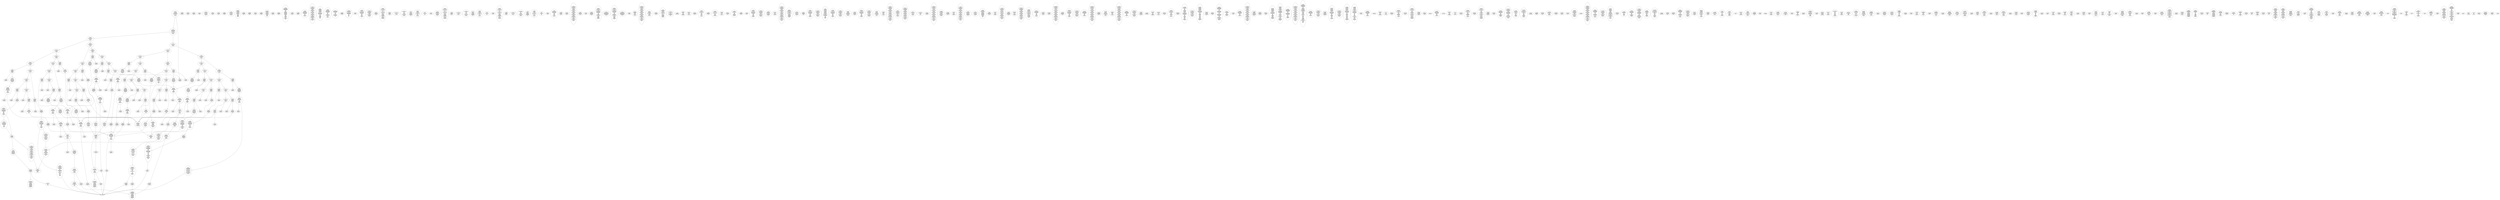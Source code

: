 /* Generated by GvGen v.1.0 (https://www.github.com/stricaud/gvgen) */

digraph G {
compound=true;
   node1 [label="[anywhere]"];
   node2 [label="# 0x0
PUSHX Data
PUSHX Data
MSTORE
PUSHX LogicData
CALLDATASIZE
LT
PUSHX Data
JUMPI
"];
   node3 [label="# 0xd
PUSHX Data
CALLDATALOAD
PUSHX BitData
SHR
PUSHX LogicData
GT
PUSHX Data
JUMPI
"];
   node4 [label="# 0x1e
PUSHX LogicData
GT
PUSHX Data
JUMPI
"];
   node5 [label="# 0x29
PUSHX LogicData
GT
PUSHX Data
JUMPI
"];
   node6 [label="# 0x34
PUSHX LogicData
EQ
PUSHX Data
JUMPI
"];
   node7 [label="# 0x3f
PUSHX LogicData
EQ
PUSHX Data
JUMPI
"];
   node8 [label="# 0x4a
PUSHX LogicData
EQ
PUSHX Data
JUMPI
"];
   node9 [label="# 0x55
PUSHX LogicData
EQ
PUSHX Data
JUMPI
"];
   node10 [label="# 0x60
PUSHX LogicData
EQ
PUSHX Data
JUMPI
"];
   node11 [label="# 0x6b
PUSHX Data
REVERT
"];
   node12 [label="# 0x6f
JUMPDEST
PUSHX LogicData
EQ
PUSHX Data
JUMPI
"];
   node13 [label="# 0x7b
PUSHX LogicData
EQ
PUSHX Data
JUMPI
"];
   node14 [label="# 0x86
PUSHX LogicData
EQ
PUSHX Data
JUMPI
"];
   node15 [label="# 0x91
PUSHX LogicData
EQ
PUSHX Data
JUMPI
"];
   node16 [label="# 0x9c
PUSHX Data
REVERT
"];
   node17 [label="# 0xa0
JUMPDEST
PUSHX LogicData
GT
PUSHX Data
JUMPI
"];
   node18 [label="# 0xac
PUSHX LogicData
EQ
PUSHX Data
JUMPI
"];
   node19 [label="# 0xb7
PUSHX LogicData
EQ
PUSHX Data
JUMPI
"];
   node20 [label="# 0xc2
PUSHX LogicData
EQ
PUSHX Data
JUMPI
"];
   node21 [label="# 0xcd
PUSHX LogicData
EQ
PUSHX Data
JUMPI
"];
   node22 [label="# 0xd8
PUSHX Data
REVERT
"];
   node23 [label="# 0xdc
JUMPDEST
PUSHX LogicData
EQ
PUSHX Data
JUMPI
"];
   node24 [label="# 0xe8
PUSHX LogicData
EQ
PUSHX Data
JUMPI
"];
   node25 [label="# 0xf3
PUSHX LogicData
EQ
PUSHX Data
JUMPI
"];
   node26 [label="# 0xfe
PUSHX LogicData
EQ
PUSHX Data
JUMPI
"];
   node27 [label="# 0x109
PUSHX Data
REVERT
"];
   node28 [label="# 0x10d
JUMPDEST
PUSHX LogicData
GT
PUSHX Data
JUMPI
"];
   node29 [label="# 0x119
PUSHX LogicData
GT
PUSHX Data
JUMPI
"];
   node30 [label="# 0x124
PUSHX LogicData
EQ
PUSHX Data
JUMPI
"];
   node31 [label="# 0x12f
PUSHX LogicData
EQ
PUSHX Data
JUMPI
"];
   node32 [label="# 0x13a
PUSHX LogicData
EQ
PUSHX Data
JUMPI
"];
   node33 [label="# 0x145
PUSHX LogicData
EQ
PUSHX Data
JUMPI
"];
   node34 [label="# 0x150
PUSHX Data
REVERT
"];
   node35 [label="# 0x154
JUMPDEST
PUSHX LogicData
EQ
PUSHX Data
JUMPI
"];
   node36 [label="# 0x160
PUSHX LogicData
EQ
PUSHX Data
JUMPI
"];
   node37 [label="# 0x16b
PUSHX LogicData
EQ
PUSHX Data
JUMPI
"];
   node38 [label="# 0x176
PUSHX LogicData
EQ
PUSHX Data
JUMPI
"];
   node39 [label="# 0x181
PUSHX Data
REVERT
"];
   node40 [label="# 0x185
JUMPDEST
PUSHX LogicData
GT
PUSHX Data
JUMPI
"];
   node41 [label="# 0x191
PUSHX LogicData
EQ
PUSHX Data
JUMPI
"];
   node42 [label="# 0x19c
PUSHX LogicData
EQ
PUSHX Data
JUMPI
"];
   node43 [label="# 0x1a7
PUSHX LogicData
EQ
PUSHX Data
JUMPI
"];
   node44 [label="# 0x1b2
PUSHX LogicData
EQ
PUSHX Data
JUMPI
"];
   node45 [label="# 0x1bd
PUSHX Data
REVERT
"];
   node46 [label="# 0x1c1
JUMPDEST
PUSHX LogicData
EQ
PUSHX Data
JUMPI
"];
   node47 [label="# 0x1cc
PUSHX LogicData
EQ
PUSHX Data
JUMPI
"];
   node48 [label="# 0x1d7
PUSHX LogicData
EQ
PUSHX Data
JUMPI
"];
   node49 [label="# 0x1e2
PUSHX LogicData
EQ
PUSHX Data
JUMPI
"];
   node50 [label="# 0x1ed
JUMPDEST
PUSHX Data
REVERT
"];
   node51 [label="# 0x1f2
JUMPDEST
CALLVALUE
ISZERO
PUSHX Data
JUMPI
"];
   node52 [label="# 0x1fa
PUSHX Data
REVERT
"];
   node53 [label="# 0x1fe
JUMPDEST
PUSHX Data
PUSHX Data
CALLDATASIZE
PUSHX Data
PUSHX Data
JUMP
"];
   node54 [label="# 0x20d
JUMPDEST
PUSHX Data
JUMP
"];
   node55 [label="# 0x212
JUMPDEST
PUSHX MemData
MLOAD
MSTORE
PUSHX ArithData
ADD
"];
   node56 [label="# 0x21c
JUMPDEST
PUSHX MemData
MLOAD
SUB
RETURN
"];
   node57 [label="# 0x225
JUMPDEST
CALLVALUE
ISZERO
PUSHX Data
JUMPI
"];
   node58 [label="# 0x22d
PUSHX Data
REVERT
"];
   node59 [label="# 0x231
JUMPDEST
PUSHX Data
PUSHX Data
CALLDATASIZE
PUSHX Data
PUSHX Data
JUMP
"];
   node60 [label="# 0x240
JUMPDEST
PUSHX Data
JUMP
"];
   node61 [label="# 0x245
JUMPDEST
PUSHX MemData
MLOAD
ISZERO
ISZERO
MSTORE
PUSHX ArithData
ADD
PUSHX Data
JUMP
"];
   node62 [label="# 0x255
JUMPDEST
CALLVALUE
ISZERO
PUSHX Data
JUMPI
"];
   node63 [label="# 0x25d
PUSHX Data
REVERT
"];
   node64 [label="# 0x261
JUMPDEST
PUSHX Data
PUSHX Data
CALLDATASIZE
PUSHX Data
PUSHX Data
JUMP
"];
   node65 [label="# 0x270
JUMPDEST
PUSHX Data
JUMP
"];
   node66 [label="# 0x275
JUMPDEST
STOP
"];
   node67 [label="# 0x277
JUMPDEST
CALLVALUE
ISZERO
PUSHX Data
JUMPI
"];
   node68 [label="# 0x27f
PUSHX Data
REVERT
"];
   node69 [label="# 0x283
JUMPDEST
PUSHX Data
PUSHX Data
JUMP
"];
   node70 [label="# 0x28c
JUMPDEST
PUSHX MemData
MLOAD
PUSHX Data
PUSHX Data
JUMP
"];
   node71 [label="# 0x299
JUMPDEST
CALLVALUE
ISZERO
PUSHX Data
JUMPI
"];
   node72 [label="# 0x2a1
PUSHX Data
REVERT
"];
   node73 [label="# 0x2a5
JUMPDEST
PUSHX Data
PUSHX Data
JUMP
"];
   node74 [label="# 0x2ae
JUMPDEST
CALLVALUE
ISZERO
PUSHX Data
JUMPI
"];
   node75 [label="# 0x2b6
PUSHX Data
REVERT
"];
   node76 [label="# 0x2ba
JUMPDEST
PUSHX Data
PUSHX Data
CALLDATASIZE
PUSHX Data
PUSHX Data
JUMP
"];
   node77 [label="# 0x2c9
JUMPDEST
PUSHX Data
JUMP
"];
   node78 [label="# 0x2ce
JUMPDEST
CALLVALUE
ISZERO
PUSHX Data
JUMPI
"];
   node79 [label="# 0x2d6
PUSHX Data
REVERT
"];
   node80 [label="# 0x2da
JUMPDEST
PUSHX Data
PUSHX StorData
SLOAD
JUMP
"];
   node81 [label="# 0x2e4
JUMPDEST
CALLVALUE
ISZERO
PUSHX Data
JUMPI
"];
   node82 [label="# 0x2ec
PUSHX Data
REVERT
"];
   node83 [label="# 0x2f0
JUMPDEST
PUSHX Data
PUSHX Data
JUMP
"];
   node84 [label="# 0x2f9
JUMPDEST
CALLVALUE
ISZERO
PUSHX Data
JUMPI
"];
   node85 [label="# 0x301
PUSHX Data
REVERT
"];
   node86 [label="# 0x305
JUMPDEST
PUSHX Data
PUSHX Data
CALLDATASIZE
PUSHX Data
PUSHX Data
JUMP
"];
   node87 [label="# 0x314
JUMPDEST
PUSHX Data
JUMP
"];
   node88 [label="# 0x319
JUMPDEST
CALLVALUE
ISZERO
PUSHX Data
JUMPI
"];
   node89 [label="# 0x321
PUSHX Data
REVERT
"];
   node90 [label="# 0x325
JUMPDEST
PUSHX Data
PUSHX Data
JUMP
"];
   node91 [label="# 0x32e
JUMPDEST
CALLVALUE
ISZERO
PUSHX Data
JUMPI
"];
   node92 [label="# 0x336
PUSHX Data
REVERT
"];
   node93 [label="# 0x33a
JUMPDEST
PUSHX Data
PUSHX Data
JUMP
"];
   node94 [label="# 0x343
JUMPDEST
CALLVALUE
ISZERO
PUSHX Data
JUMPI
"];
   node95 [label="# 0x34b
PUSHX Data
REVERT
"];
   node96 [label="# 0x34f
JUMPDEST
PUSHX Data
PUSHX StorData
SLOAD
JUMP
"];
   node97 [label="# 0x359
JUMPDEST
CALLVALUE
ISZERO
PUSHX Data
JUMPI
"];
   node98 [label="# 0x361
PUSHX Data
REVERT
"];
   node99 [label="# 0x365
JUMPDEST
PUSHX Data
PUSHX StorData
SLOAD
JUMP
"];
   node100 [label="# 0x36f
JUMPDEST
CALLVALUE
ISZERO
PUSHX Data
JUMPI
"];
   node101 [label="# 0x377
PUSHX Data
REVERT
"];
   node102 [label="# 0x37b
JUMPDEST
PUSHX Data
PUSHX Data
CALLDATASIZE
PUSHX Data
PUSHX Data
JUMP
"];
   node103 [label="# 0x38a
JUMPDEST
PUSHX Data
JUMP
"];
   node104 [label="# 0x38f
JUMPDEST
PUSHX MemData
MLOAD
PUSHX Data
PUSHX Data
JUMP
"];
   node105 [label="# 0x39c
JUMPDEST
CALLVALUE
ISZERO
PUSHX Data
JUMPI
"];
   node106 [label="# 0x3a4
PUSHX Data
REVERT
"];
   node107 [label="# 0x3a8
JUMPDEST
PUSHX Data
PUSHX Data
CALLDATASIZE
PUSHX Data
PUSHX Data
JUMP
"];
   node108 [label="# 0x3b7
JUMPDEST
PUSHX Data
MSTORE
PUSHX Data
PUSHX Data
MSTORE
PUSHX Data
SHA3
SLOAD
ISZERO
ISZERO
JUMP
"];
   node109 [label="# 0x3cb
JUMPDEST
CALLVALUE
ISZERO
PUSHX Data
JUMPI
"];
   node110 [label="# 0x3d3
PUSHX Data
REVERT
"];
   node111 [label="# 0x3d7
JUMPDEST
PUSHX Data
PUSHX Data
CALLDATASIZE
PUSHX Data
PUSHX Data
JUMP
"];
   node112 [label="# 0x3e6
JUMPDEST
PUSHX Data
JUMP
"];
   node113 [label="# 0x3eb
JUMPDEST
CALLVALUE
ISZERO
PUSHX Data
JUMPI
"];
   node114 [label="# 0x3f3
PUSHX Data
REVERT
"];
   node115 [label="# 0x3f7
JUMPDEST
PUSHX Data
PUSHX Data
CALLDATASIZE
PUSHX Data
PUSHX Data
JUMP
"];
   node116 [label="# 0x406
JUMPDEST
PUSHX Data
JUMP
"];
   node117 [label="# 0x40b
JUMPDEST
CALLVALUE
ISZERO
PUSHX Data
JUMPI
"];
   node118 [label="# 0x413
PUSHX Data
REVERT
"];
   node119 [label="# 0x417
JUMPDEST
PUSHX Data
PUSHX Data
JUMP
"];
   node120 [label="# 0x420
JUMPDEST
CALLVALUE
ISZERO
PUSHX Data
JUMPI
"];
   node121 [label="# 0x428
PUSHX Data
REVERT
"];
   node122 [label="# 0x42c
JUMPDEST
PUSHX Data
PUSHX Data
JUMP
"];
   node123 [label="# 0x43c
JUMPDEST
CALLVALUE
ISZERO
PUSHX Data
JUMPI
"];
   node124 [label="# 0x444
PUSHX Data
REVERT
"];
   node125 [label="# 0x448
JUMPDEST
PUSHX StorData
SLOAD
PUSHX MemData
MLOAD
PUSHX ArithData
PUSHX BitData
PUSHX BitData
SHL
SUB
AND
MSTORE
PUSHX ArithData
ADD
PUSHX Data
JUMP
"];
   node126 [label="# 0x464
JUMPDEST
CALLVALUE
ISZERO
PUSHX Data
JUMPI
"];
   node127 [label="# 0x46c
PUSHX Data
REVERT
"];
   node128 [label="# 0x470
JUMPDEST
PUSHX Data
PUSHX Data
CALLDATASIZE
PUSHX Data
PUSHX Data
JUMP
"];
   node129 [label="# 0x47f
JUMPDEST
PUSHX Data
JUMP
"];
   node130 [label="# 0x484
JUMPDEST
CALLVALUE
ISZERO
PUSHX Data
JUMPI
"];
   node131 [label="# 0x48c
PUSHX Data
REVERT
"];
   node132 [label="# 0x490
JUMPDEST
PUSHX Data
PUSHX Data
CALLDATASIZE
PUSHX Data
PUSHX Data
JUMP
"];
   node133 [label="# 0x49f
JUMPDEST
PUSHX Data
JUMP
"];
   node134 [label="# 0x4a4
JUMPDEST
CALLVALUE
ISZERO
PUSHX Data
JUMPI
"];
   node135 [label="# 0x4ac
PUSHX Data
REVERT
"];
   node136 [label="# 0x4b0
JUMPDEST
PUSHX Data
PUSHX Data
JUMP
"];
   node137 [label="# 0x4b9
JUMPDEST
CALLVALUE
ISZERO
PUSHX Data
JUMPI
"];
   node138 [label="# 0x4c1
PUSHX Data
REVERT
"];
   node139 [label="# 0x4c5
JUMPDEST
PUSHX Data
PUSHX Data
CALLDATASIZE
PUSHX Data
PUSHX Data
JUMP
"];
   node140 [label="# 0x4d4
JUMPDEST
PUSHX Data
MSTORE
PUSHX Data
PUSHX Data
MSTORE
PUSHX Data
SHA3
SLOAD
JUMP
"];
   node141 [label="# 0x4e6
JUMPDEST
CALLVALUE
ISZERO
PUSHX Data
JUMPI
"];
   node142 [label="# 0x4ee
PUSHX Data
REVERT
"];
   node143 [label="# 0x4f2
JUMPDEST
PUSHX Data
PUSHX Data
CALLDATASIZE
PUSHX Data
PUSHX Data
JUMP
"];
   node144 [label="# 0x501
JUMPDEST
PUSHX Data
JUMP
"];
   node145 [label="# 0x506
JUMPDEST
PUSHX Data
PUSHX Data
CALLDATASIZE
PUSHX Data
PUSHX Data
JUMP
"];
   node146 [label="# 0x514
JUMPDEST
PUSHX Data
JUMP
"];
   node147 [label="# 0x519
JUMPDEST
CALLVALUE
ISZERO
PUSHX Data
JUMPI
"];
   node148 [label="# 0x521
PUSHX Data
REVERT
"];
   node149 [label="# 0x525
JUMPDEST
PUSHX Data
PUSHX StorData
SLOAD
JUMP
"];
   node150 [label="# 0x52f
JUMPDEST
CALLVALUE
ISZERO
PUSHX Data
JUMPI
"];
   node151 [label="# 0x537
PUSHX Data
REVERT
"];
   node152 [label="# 0x53b
JUMPDEST
PUSHX Data
PUSHX Data
JUMP
"];
   node153 [label="# 0x544
JUMPDEST
CALLVALUE
ISZERO
PUSHX Data
JUMPI
"];
   node154 [label="# 0x54c
PUSHX Data
REVERT
"];
   node155 [label="# 0x550
JUMPDEST
PUSHX Data
PUSHX Data
CALLDATASIZE
PUSHX Data
PUSHX Data
JUMP
"];
   node156 [label="# 0x55f
JUMPDEST
PUSHX ArithData
PUSHX BitData
PUSHX BitData
SHL
SUB
AND
PUSHX Data
MSTORE
PUSHX Data
PUSHX Data
MSTORE
PUSHX Data
SHA3
AND
MSTORE
MSTORE
SHA3
SLOAD
PUSHX BitData
AND
JUMP
"];
   node157 [label="# 0x58d
JUMPDEST
CALLVALUE
ISZERO
PUSHX Data
JUMPI
"];
   node158 [label="# 0x595
PUSHX Data
REVERT
"];
   node159 [label="# 0x599
JUMPDEST
PUSHX StorData
SLOAD
PUSHX Data
PUSHX BitData
PUSHX BitData
SHL
DIV
PUSHX BitData
AND
JUMP
"];
   node160 [label="# 0x5ae
JUMPDEST
CALLVALUE
ISZERO
PUSHX Data
JUMPI
"];
   node161 [label="# 0x5b6
PUSHX Data
REVERT
"];
   node162 [label="# 0x5ba
JUMPDEST
PUSHX Data
PUSHX Data
CALLDATASIZE
PUSHX Data
PUSHX Data
JUMP
"];
   node163 [label="# 0x5c9
JUMPDEST
PUSHX Data
JUMP
"];
   node164 [label="# 0x5ce
JUMPDEST
CALLVALUE
ISZERO
PUSHX Data
JUMPI
"];
   node165 [label="# 0x5d6
PUSHX Data
REVERT
"];
   node166 [label="# 0x5da
JUMPDEST
PUSHX Data
PUSHX Data
CALLDATASIZE
PUSHX Data
PUSHX Data
JUMP
"];
   node167 [label="# 0x5e9
JUMPDEST
PUSHX Data
JUMP
"];
   node168 [label="# 0x5ee
JUMPDEST
CALLVALUE
ISZERO
PUSHX Data
JUMPI
"];
   node169 [label="# 0x5f6
PUSHX Data
REVERT
"];
   node170 [label="# 0x5fa
JUMPDEST
PUSHX Data
PUSHX StorData
SLOAD
JUMP
"];
   node171 [label="# 0x604
JUMPDEST
PUSHX Data
PUSHX ArithData
PUSHX BitData
PUSHX BitData
SHL
SUB
AND
PUSHX Data
JUMPI
"];
   node172 [label="# 0x615
PUSHX MemData
MLOAD
PUSHX BitData
PUSHX BitData
SHL
MSTORE
PUSHX Data
PUSHX ArithData
ADD
MSTORE
PUSHX Data
PUSHX ArithData
ADD
MSTORE
PUSHX Data
PUSHX ArithData
ADD
MSTORE
PUSHX BitData
PUSHX BitData
SHL
PUSHX ArithData
ADD
MSTORE
PUSHX ArithData
ADD
"];
   node173 [label="# 0x66c
JUMPDEST
PUSHX MemData
MLOAD
SUB
REVERT
"];
   node174 [label="# 0x675
JUMPDEST
PUSHX Data
MSTORE
PUSHX Data
MSTORE
PUSHX Data
SHA3
PUSHX ArithData
PUSHX BitData
PUSHX BitData
SHL
SUB
AND
MSTORE
MSTORE
SHA3
SLOAD
JUMP
"];
   node175 [label="# 0x69b
JUMPDEST
PUSHX Data
PUSHX ArithData
PUSHX BitData
PUSHX BitData
SHL
SUB
NOT
AND
PUSHX BitData
PUSHX BitData
SHL
EQ
PUSHX Data
JUMPI
"];
   node176 [label="# 0x6b7
PUSHX ArithData
PUSHX BitData
PUSHX BitData
SHL
SUB
NOT
AND
PUSHX BitData
PUSHX BitData
SHL
EQ
"];
   node177 [label="# 0x6cc
JUMPDEST
PUSHX Data
JUMPI
"];
   node178 [label="# 0x6d2
PUSHX BitData
PUSHX BitData
SHL
PUSHX ArithData
PUSHX BitData
PUSHX BitData
SHL
SUB
NOT
AND
EQ
"];
   node179 [label="# 0x6e7
JUMPDEST
JUMP
"];
   node180 [label="# 0x6ed
JUMPDEST
PUSHX StorData
SLOAD
PUSHX ArithData
PUSHX BitData
PUSHX BitData
SHL
SUB
AND
CALLER
EQ
PUSHX Data
JUMPI
"];
   node181 [label="# 0x700
PUSHX MemData
MLOAD
PUSHX BitData
PUSHX BitData
SHL
MSTORE
PUSHX ArithData
ADD
PUSHX Data
PUSHX Data
JUMP
"];
   node182 [label="# 0x717
JUMPDEST
PUSHX Data
PUSHX Data
JUMP
"];
   node183 [label="# 0x720
JUMPDEST
JUMP
"];
   node184 [label="# 0x723
JUMPDEST
PUSHX StorData
SLOAD
PUSHX Data
PUSHX Data
JUMP
"];
   node185 [label="# 0x730
JUMPDEST
PUSHX ArithData
ADD
PUSHX ArithData
DIV
MUL
PUSHX ArithData
ADD
PUSHX MemData
MLOAD
ADD
PUSHX Data
MSTORE
MSTORE
PUSHX ArithData
ADD
SLOAD
PUSHX Data
PUSHX Data
JUMP
"];
   node186 [label="# 0x75c
JUMPDEST
ISZERO
PUSHX Data
JUMPI
"];
   node187 [label="# 0x763
PUSHX LogicData
LT
PUSHX Data
JUMPI
"];
   node188 [label="# 0x76b
PUSHX ArithData
SLOAD
DIV
MUL
MSTORE
PUSHX ArithData
ADD
PUSHX Data
JUMP
"];
   node189 [label="# 0x77e
JUMPDEST
ADD
PUSHX Data
MSTORE
PUSHX Data
PUSHX Data
SHA3
"];
   node190 [label="# 0x78c
JUMPDEST
SLOAD
MSTORE
PUSHX ArithData
ADD
PUSHX ArithData
ADD
GT
PUSHX Data
JUMPI
"];
   node191 [label="# 0x7a0
SUB
PUSHX BitData
AND
ADD
"];
   node192 [label="# 0x7a9
JUMPDEST
JUMP
"];
   node193 [label="# 0x7b1
JUMPDEST
PUSHX StorData
SLOAD
PUSHX Data
PUSHX Data
JUMP
"];
   node194 [label="# 0x7be
JUMPDEST
PUSHX Data
PUSHX StorData
SLOAD
PUSHX Data
PUSHX Data
JUMP
"];
   node195 [label="# 0x7cd
JUMPDEST
PUSHX ArithData
ADD
PUSHX ArithData
DIV
MUL
PUSHX ArithData
ADD
PUSHX MemData
MLOAD
ADD
PUSHX Data
MSTORE
MSTORE
PUSHX ArithData
ADD
SLOAD
PUSHX Data
PUSHX Data
JUMP
"];
   node196 [label="# 0x7f9
JUMPDEST
ISZERO
PUSHX Data
JUMPI
"];
   node197 [label="# 0x800
PUSHX LogicData
LT
PUSHX Data
JUMPI
"];
   node198 [label="# 0x808
PUSHX ArithData
SLOAD
DIV
MUL
MSTORE
PUSHX ArithData
ADD
PUSHX Data
JUMP
"];
   node199 [label="# 0x81b
JUMPDEST
ADD
PUSHX Data
MSTORE
PUSHX Data
PUSHX Data
SHA3
"];
   node200 [label="# 0x829
JUMPDEST
SLOAD
MSTORE
PUSHX ArithData
ADD
PUSHX ArithData
ADD
GT
PUSHX Data
JUMPI
"];
   node201 [label="# 0x83d
SUB
PUSHX BitData
AND
ADD
"];
   node202 [label="# 0x846
JUMPDEST
JUMP
"];
   node203 [label="# 0x852
JUMPDEST
PUSHX Data
PUSHX StorData
SLOAD
PUSHX Data
PUSHX Data
JUMP
"];
   node204 [label="# 0x861
JUMPDEST
PUSHX ArithData
ADD
PUSHX ArithData
DIV
MUL
PUSHX ArithData
ADD
PUSHX MemData
MLOAD
ADD
PUSHX Data
MSTORE
MSTORE
PUSHX ArithData
ADD
SLOAD
PUSHX Data
PUSHX Data
JUMP
"];
   node205 [label="# 0x88d
JUMPDEST
ISZERO
PUSHX Data
JUMPI
"];
   node206 [label="# 0x894
PUSHX LogicData
LT
PUSHX Data
JUMPI
"];
   node207 [label="# 0x89c
PUSHX ArithData
SLOAD
DIV
MUL
MSTORE
PUSHX ArithData
ADD
PUSHX Data
JUMP
"];
   node208 [label="# 0x8af
JUMPDEST
ADD
PUSHX Data
MSTORE
PUSHX Data
PUSHX Data
SHA3
"];
   node209 [label="# 0x8bd
JUMPDEST
SLOAD
MSTORE
PUSHX ArithData
ADD
PUSHX ArithData
ADD
GT
PUSHX Data
JUMPI
"];
   node210 [label="# 0x8d1
SUB
PUSHX BitData
AND
ADD
"];
   node211 [label="# 0x8da
JUMPDEST
JUMP
"];
   node212 [label="# 0x8e4
JUMPDEST
PUSHX ArithData
PUSHX BitData
PUSHX BitData
SHL
SUB
AND
CALLER
EQ
PUSHX Data
JUMPI
"];
   node213 [label="# 0x8f6
PUSHX Data
CALLER
PUSHX Data
JUMP
"];
   node214 [label="# 0x900
JUMPDEST
PUSHX Data
JUMPI
"];
   node215 [label="# 0x905
PUSHX MemData
MLOAD
PUSHX BitData
PUSHX BitData
SHL
MSTORE
PUSHX Data
PUSHX ArithData
ADD
MSTORE
PUSHX Data
PUSHX ArithData
ADD
MSTORE
PUSHX Data
PUSHX ArithData
ADD
MSTORE
PUSHX BitData
PUSHX BitData
SHL
PUSHX ArithData
ADD
MSTORE
PUSHX ArithData
ADD
PUSHX Data
JUMP
"];
   node216 [label="# 0x967
JUMPDEST
PUSHX Data
PUSHX Data
JUMP
"];
   node217 [label="# 0x974
JUMPDEST
JUMP
"];
   node218 [label="# 0x97b
JUMPDEST
PUSHX StorData
SLOAD
PUSHX ArithData
PUSHX BitData
PUSHX BitData
SHL
SUB
AND
CALLER
EQ
PUSHX Data
JUMPI
"];
   node219 [label="# 0x98e
PUSHX MemData
MLOAD
PUSHX BitData
PUSHX BitData
SHL
MSTORE
PUSHX ArithData
ADD
PUSHX Data
PUSHX Data
JUMP
"];
   node220 [label="# 0x9a5
JUMPDEST
PUSHX StorData
SLOAD
PUSHX BitData
PUSHX BitData
SHL
NOT
AND
PUSHX BitData
PUSHX BitData
SHL
DIV
PUSHX BitData
AND
ISZERO
MUL
OR
SSTORE
JUMP
"];
   node221 [label="# 0x9c6
JUMPDEST
PUSHX StorData
SLOAD
PUSHX ArithData
PUSHX BitData
PUSHX BitData
SHL
SUB
AND
CALLER
EQ
PUSHX Data
JUMPI
"];
   node222 [label="# 0x9da
PUSHX StorData
SLOAD
PUSHX ArithData
PUSHX BitData
PUSHX BitData
SHL
SUB
AND
CALLER
EQ
"];
   node223 [label="# 0x9e9
JUMPDEST
PUSHX Data
JUMPI
"];
   node224 [label="# 0x9ee
PUSHX MemData
MLOAD
PUSHX BitData
PUSHX BitData
SHL
MSTORE
PUSHX Data
PUSHX ArithData
ADD
MSTORE
PUSHX Data
PUSHX ArithData
ADD
MSTORE
PUSHX BitData
PUSHX BitData
SHL
PUSHX ArithData
ADD
MSTORE
PUSHX ArithData
ADD
PUSHX Data
JUMP
"];
   node225 [label="# 0xa26
JUMPDEST
PUSHX Data
PUSHX Data
PUSHX Data
SELFBALANCE
PUSHX Data
JUMP
"];
   node226 [label="# 0xa33
JUMPDEST
PUSHX Data
PUSHX Data
PUSHX Data
JUMP
"];
   node227 [label="# 0xa3e
JUMPDEST
PUSHX StorData
SLOAD
PUSHX MemData
MLOAD
PUSHX ArithData
PUSHX BitData
PUSHX BitData
SHL
SUB
AND
ISZERO
PUSHX ArithData
MUL
PUSHX Data
CALL
ISZERO
ISZERO
PUSHX Data
JUMPI
"];
   node228 [label="# 0xa70
RETURNDATASIZE
PUSHX Data
RETURNDATACOPY
RETURNDATASIZE
PUSHX Data
REVERT
"];
   node229 [label="# 0xa79
JUMPDEST
PUSHX StorData
SLOAD
PUSHX MemData
MLOAD
PUSHX ArithData
PUSHX BitData
PUSHX BitData
SHL
SUB
AND
SELFBALANCE
ISZERO
PUSHX ArithData
MUL
PUSHX Data
CALL
ISZERO
ISZERO
PUSHX Data
JUMPI
"];
   node230 [label="# 0xaaa
RETURNDATASIZE
PUSHX Data
RETURNDATACOPY
RETURNDATASIZE
PUSHX Data
REVERT
"];
   node231 [label="# 0xab3
JUMPDEST
JUMP
"];
   node232 [label="# 0xab7
JUMPDEST
PUSHX Data
MLOAD
MLOAD
EQ
PUSHX Data
JUMPI
"];
   node233 [label="# 0xac3
PUSHX MemData
MLOAD
PUSHX BitData
PUSHX BitData
SHL
MSTORE
PUSHX Data
PUSHX ArithData
ADD
MSTORE
PUSHX Data
PUSHX ArithData
ADD
MSTORE
PUSHX Data
PUSHX ArithData
ADD
MSTORE
PUSHX BitData
PUSHX BitData
SHL
PUSHX ArithData
ADD
MSTORE
PUSHX ArithData
ADD
PUSHX Data
JUMP
"];
   node234 [label="# 0xb1c
JUMPDEST
PUSHX Data
MLOAD
PUSHX LogicData
GT
ISZERO
PUSHX Data
JUMPI
"];
   node235 [label="# 0xb31
PUSHX Data
PUSHX Data
JUMP
"];
   node236 [label="# 0xb38
JUMPDEST
PUSHX MemData
MLOAD
MSTORE
PUSHX ArithData
MUL
PUSHX ArithData
ADD
ADD
PUSHX Data
MSTORE
ISZERO
PUSHX Data
JUMPI
"];
   node237 [label="# 0xb52
PUSHX ArithData
ADD
PUSHX ArithData
MUL
CALLDATASIZE
CALLDATACOPY
ADD
"];
   node238 [label="# 0xb61
JUMPDEST
PUSHX Data
"];
   node239 [label="# 0xb67
JUMPDEST
MLOAD
LT
ISZERO
PUSHX Data
JUMPI
"];
   node240 [label="# 0xb71
PUSHX Data
MLOAD
LT
PUSHX Data
JUMPI
"];
   node241 [label="# 0xb7e
PUSHX Data
PUSHX Data
JUMP
"];
   node242 [label="# 0xb85
JUMPDEST
PUSHX ArithData
MUL
PUSHX ArithData
ADD
ADD
MLOAD
MLOAD
LT
PUSHX Data
JUMPI
"];
   node243 [label="# 0xb98
PUSHX Data
PUSHX Data
JUMP
"];
   node244 [label="# 0xb9f
JUMPDEST
PUSHX ArithData
MUL
PUSHX ArithData
ADD
ADD
MLOAD
PUSHX Data
JUMP
"];
   node245 [label="# 0xbac
JUMPDEST
MLOAD
LT
PUSHX Data
JUMPI
"];
   node246 [label="# 0xbb7
PUSHX Data
PUSHX Data
JUMP
"];
   node247 [label="# 0xbbe
JUMPDEST
PUSHX ArithData
MUL
ADD
ADD
MSTORE
PUSHX Data
PUSHX Data
JUMP
"];
   node248 [label="# 0xbd2
JUMPDEST
PUSHX Data
JUMP
"];
   node249 [label="# 0xbd9
JUMPDEST
JUMP
"];
   node250 [label="# 0xbe1
JUMPDEST
PUSHX StorData
SLOAD
PUSHX ArithData
PUSHX BitData
PUSHX BitData
SHL
SUB
AND
CALLER
EQ
PUSHX Data
JUMPI
"];
   node251 [label="# 0xbf4
PUSHX MemData
MLOAD
PUSHX BitData
PUSHX BitData
SHL
MSTORE
PUSHX ArithData
ADD
PUSHX Data
PUSHX Data
JUMP
"];
   node252 [label="# 0xc0b
JUMPDEST
PUSHX Data
PUSHX StorData
SLOAD
PUSHX Data
PUSHX Data
JUMP
"];
   node253 [label="# 0xc1b
JUMPDEST
GT
ISZERO
PUSHX Data
JUMPI
"];
   node254 [label="# 0xc22
PUSHX MemData
MLOAD
PUSHX BitData
PUSHX BitData
SHL
MSTORE
PUSHX Data
PUSHX ArithData
ADD
MSTORE
PUSHX ArithData
ADD
MSTORE
PUSHX Data
PUSHX ArithData
ADD
MSTORE
PUSHX BitData
PUSHX BitData
SHL
PUSHX ArithData
ADD
MSTORE
PUSHX ArithData
ADD
PUSHX Data
JUMP
"];
   node255 [label="# 0xc75
JUMPDEST
PUSHX Data
PUSHX StorData
SLOAD
PUSHX MemData
MLOAD
PUSHX ArithData
ADD
PUSHX Data
MSTORE
PUSHX Data
MSTORE
PUSHX Data
JUMP
"];
   node256 [label="# 0xc92
JUMPDEST
PUSHX StorData
SLOAD
PUSHX Data
PUSHX Data
JUMP
"];
   node257 [label="# 0xca0
JUMPDEST
PUSHX Data
SSTORE
JUMP
"];
   node258 [label="# 0xca7
JUMPDEST
PUSHX StorData
SLOAD
PUSHX ArithData
PUSHX BitData
PUSHX BitData
SHL
SUB
AND
CALLER
EQ
PUSHX Data
JUMPI
"];
   node259 [label="# 0xcba
PUSHX MemData
MLOAD
PUSHX BitData
PUSHX BitData
SHL
MSTORE
PUSHX ArithData
ADD
PUSHX Data
PUSHX Data
JUMP
"];
   node260 [label="# 0xcd1
JUMPDEST
PUSHX Data
SSTORE
PUSHX Data
SSTORE
PUSHX Data
SSTORE
PUSHX Data
SSTORE
PUSHX StorData
SLOAD
PUSHX BitData
PUSHX BitData
SHL
NOT
AND
SSTORE
JUMP
"];
   node261 [label="# 0xcf2
JUMPDEST
PUSHX StorData
SLOAD
PUSHX ArithData
PUSHX BitData
PUSHX BitData
SHL
SUB
AND
CALLER
EQ
PUSHX Data
JUMPI
"];
   node262 [label="# 0xd05
PUSHX MemData
MLOAD
PUSHX BitData
PUSHX BitData
SHL
MSTORE
PUSHX ArithData
ADD
PUSHX Data
PUSHX Data
JUMP
"];
   node263 [label="# 0xd1c
JUMPDEST
PUSHX Data
PUSHX Data
PUSHX Data
JUMP
"];
   node264 [label="# 0xd26
JUMPDEST
JUMP
"];
   node265 [label="# 0xd28
JUMPDEST
PUSHX StorData
SLOAD
PUSHX ArithData
PUSHX BitData
PUSHX BitData
SHL
SUB
AND
CALLER
EQ
PUSHX Data
JUMPI
"];
   node266 [label="# 0xd3b
PUSHX MemData
MLOAD
PUSHX BitData
PUSHX BitData
SHL
MSTORE
PUSHX ArithData
ADD
PUSHX Data
PUSHX Data
JUMP
"];
   node267 [label="# 0xd52
JUMPDEST
MLOAD
PUSHX Data
PUSHX Data
PUSHX ArithData
ADD
PUSHX Data
JUMP
"];
   node268 [label="# 0xd65
JUMPDEST
PUSHX Data
CALLER
PUSHX Data
JUMP
"];
   node269 [label="# 0xd70
JUMPDEST
PUSHX StorData
SLOAD
PUSHX ArithData
PUSHX BitData
PUSHX BitData
SHL
SUB
AND
CALLER
EQ
PUSHX Data
JUMPI
"];
   node270 [label="# 0xd83
PUSHX MemData
MLOAD
PUSHX BitData
PUSHX BitData
SHL
MSTORE
PUSHX ArithData
ADD
PUSHX Data
PUSHX Data
JUMP
"];
   node271 [label="# 0xd9a
JUMPDEST
MLOAD
PUSHX Data
PUSHX Data
PUSHX ArithData
ADD
PUSHX Data
JUMP
"];
   node272 [label="# 0xdad
JUMPDEST
CALLER
ORIGIN
EQ
PUSHX Data
JUMPI
"];
   node273 [label="# 0xdb5
PUSHX MemData
MLOAD
PUSHX BitData
PUSHX BitData
SHL
MSTORE
PUSHX Data
PUSHX ArithData
ADD
MSTORE
PUSHX ArithData
ADD
MSTORE
PUSHX Data
PUSHX ArithData
ADD
MSTORE
PUSHX BitData
PUSHX BitData
SHL
PUSHX ArithData
ADD
MSTORE
PUSHX ArithData
ADD
PUSHX Data
JUMP
"];
   node274 [label="# 0xe08
JUMPDEST
PUSHX StorData
SLOAD
PUSHX BitData
PUSHX BitData
SHL
DIV
PUSHX BitData
AND
PUSHX Data
JUMPI
"];
   node275 [label="# 0xe1a
PUSHX MemData
MLOAD
PUSHX BitData
PUSHX BitData
SHL
MSTORE
PUSHX Data
PUSHX ArithData
ADD
MSTORE
PUSHX Data
PUSHX ArithData
ADD
MSTORE
PUSHX Data
PUSHX ArithData
ADD
MSTORE
PUSHX ArithData
ADD
PUSHX Data
JUMP
"];
   node276 [label="# 0xe61
JUMPDEST
PUSHX LogicData
GT
ISZERO
PUSHX Data
JUMPI
"];
   node277 [label="# 0xe6c
PUSHX StorData
SLOAD
GT
ISZERO
"];
   node278 [label="# 0xe73
JUMPDEST
PUSHX Data
JUMPI
"];
   node279 [label="# 0xe78
PUSHX MemData
MLOAD
PUSHX BitData
PUSHX BitData
SHL
MSTORE
PUSHX Data
PUSHX ArithData
ADD
MSTORE
PUSHX Data
PUSHX ArithData
ADD
MSTORE
PUSHX Data
PUSHX ArithData
ADD
MSTORE
PUSHX BitData
PUSHX BitData
SHL
PUSHX ArithData
ADD
MSTORE
PUSHX ArithData
ADD
PUSHX Data
JUMP
"];
   node280 [label="# 0xed5
JUMPDEST
PUSHX StorData
SLOAD
PUSHX Data
CALLER
PUSHX StorData
SLOAD
PUSHX Data
JUMP
"];
   node281 [label="# 0xee5
JUMPDEST
PUSHX Data
PUSHX Data
JUMP
"];
   node282 [label="# 0xeef
JUMPDEST
GT
ISZERO
PUSHX Data
JUMPI
"];
   node283 [label="# 0xef6
PUSHX MemData
MLOAD
PUSHX BitData
PUSHX BitData
SHL
MSTORE
PUSHX Data
PUSHX ArithData
ADD
MSTORE
PUSHX Data
PUSHX ArithData
ADD
MSTORE
PUSHX Data
PUSHX ArithData
ADD
MSTORE
PUSHX Data
PUSHX ArithData
ADD
MSTORE
PUSHX ArithData
ADD
PUSHX Data
JUMP
"];
   node284 [label="# 0xf63
JUMPDEST
PUSHX StorData
SLOAD
PUSHX Data
PUSHX Data
PUSHX Data
JUMP
"];
   node285 [label="# 0xf71
JUMPDEST
PUSHX StorData
SLOAD
PUSHX Data
PUSHX Data
JUMP
"];
   node286 [label="# 0xf7e
JUMPDEST
PUSHX Data
PUSHX StorData
SLOAD
PUSHX Data
MSTORE
PUSHX Data
PUSHX Data
MSTORE
PUSHX Data
SHA3
SLOAD
JUMP
"];
   node287 [label="# 0xf97
JUMPDEST
PUSHX Data
PUSHX Data
JUMP
"];
   node288 [label="# 0xfa1
JUMPDEST
GT
ISZERO
PUSHX Data
JUMPI
"];
   node289 [label="# 0xfa8
PUSHX MemData
MLOAD
PUSHX BitData
PUSHX BitData
SHL
MSTORE
PUSHX Data
PUSHX ArithData
ADD
MSTORE
PUSHX ArithData
ADD
MSTORE
PUSHX Data
PUSHX ArithData
ADD
MSTORE
PUSHX ArithData
ADD
PUSHX Data
JUMP
"];
   node290 [label="# 0xfef
JUMPDEST
PUSHX Data
PUSHX Data
PUSHX Data
JUMP
"];
   node291 [label="# 0x1001
JUMPDEST
CALLVALUE
LT
ISZERO
PUSHX Data
JUMPI
"];
   node292 [label="# 0x1009
PUSHX MemData
MLOAD
PUSHX BitData
PUSHX BitData
SHL
MSTORE
PUSHX Data
PUSHX ArithData
ADD
MSTORE
PUSHX Data
PUSHX ArithData
ADD
MSTORE
PUSHX Data
PUSHX ArithData
ADD
MSTORE
PUSHX ArithData
ADD
PUSHX Data
JUMP
"];
   node293 [label="# 0x1050
JUMPDEST
PUSHX Data
CALLER
PUSHX StorData
SLOAD
PUSHX MemData
MLOAD
PUSHX ArithData
ADD
PUSHX Data
MSTORE
PUSHX Data
MSTORE
PUSHX Data
JUMP
"];
   node294 [label="# 0x106d
JUMPDEST
PUSHX Data
PUSHX StorData
SLOAD
PUSHX Data
PUSHX Data
JUMP
"];
   node295 [label="# 0x107c
JUMPDEST
PUSHX ArithData
PUSHX BitData
PUSHX BitData
SHL
SUB
AND
CALLER
EQ
PUSHX Data
JUMPI
"];
   node296 [label="# 0x108e
PUSHX Data
CALLER
PUSHX Data
JUMP
"];
   node297 [label="# 0x1098
JUMPDEST
PUSHX Data
JUMPI
"];
   node298 [label="# 0x109d
PUSHX MemData
MLOAD
PUSHX BitData
PUSHX BitData
SHL
MSTORE
PUSHX Data
PUSHX ArithData
ADD
MSTORE
PUSHX Data
PUSHX ArithData
ADD
MSTORE
PUSHX Data
PUSHX ArithData
ADD
MSTORE
PUSHX BitData
PUSHX BitData
SHL
PUSHX ArithData
ADD
MSTORE
PUSHX ArithData
ADD
PUSHX Data
JUMP
"];
   node299 [label="# 0x10f6
JUMPDEST
PUSHX Data
PUSHX Data
JUMP
"];
   node300 [label="# 0x1103
JUMPDEST
PUSHX StorData
SLOAD
PUSHX ArithData
PUSHX BitData
PUSHX BitData
SHL
SUB
AND
CALLER
EQ
PUSHX Data
JUMPI
"];
   node301 [label="# 0x1116
PUSHX MemData
MLOAD
PUSHX BitData
PUSHX BitData
SHL
MSTORE
PUSHX ArithData
ADD
PUSHX Data
PUSHX Data
JUMP
"];
   node302 [label="# 0x112d
JUMPDEST
PUSHX ArithData
PUSHX BitData
PUSHX BitData
SHL
SUB
AND
PUSHX Data
JUMPI
"];
   node303 [label="# 0x113c
PUSHX MemData
MLOAD
PUSHX BitData
PUSHX BitData
SHL
MSTORE
PUSHX Data
PUSHX ArithData
ADD
MSTORE
PUSHX Data
PUSHX ArithData
ADD
MSTORE
PUSHX Data
PUSHX ArithData
ADD
MSTORE
PUSHX BitData
PUSHX BitData
SHL
PUSHX ArithData
ADD
MSTORE
PUSHX ArithData
ADD
PUSHX Data
JUMP
"];
   node304 [label="# 0x1192
JUMPDEST
PUSHX Data
PUSHX Data
JUMP
"];
   node305 [label="# 0x119b
JUMPDEST
MLOAD
PUSHX Data
PUSHX Data
PUSHX ArithData
ADD
PUSHX Data
JUMP
"];
   node306 [label="# 0x11ae
JUMPDEST
MLOAD
MLOAD
EQ
PUSHX Data
JUMPI
"];
   node307 [label="# 0x11b8
PUSHX MemData
MLOAD
PUSHX BitData
PUSHX BitData
SHL
MSTORE
PUSHX Data
PUSHX ArithData
ADD
MSTORE
PUSHX Data
PUSHX ArithData
ADD
MSTORE
PUSHX Data
PUSHX ArithData
ADD
MSTORE
PUSHX BitData
PUSHX BitData
SHL
PUSHX ArithData
ADD
MSTORE
PUSHX ArithData
ADD
PUSHX Data
JUMP
"];
   node308 [label="# 0x1210
JUMPDEST
PUSHX ArithData
PUSHX BitData
PUSHX BitData
SHL
SUB
AND
PUSHX Data
JUMPI
"];
   node309 [label="# 0x121f
PUSHX MemData
MLOAD
PUSHX BitData
PUSHX BitData
SHL
MSTORE
PUSHX ArithData
ADD
PUSHX Data
PUSHX Data
JUMP
"];
   node310 [label="# 0x1236
JUMPDEST
CALLER
PUSHX Data
PUSHX Data
JUMP
"];
   node311 [label="# 0x1245
JUMPDEST
PUSHX Data
"];
   node312 [label="# 0x1248
JUMPDEST
MLOAD
LT
ISZERO
PUSHX Data
JUMPI
"];
   node313 [label="# 0x1252
PUSHX Data
MLOAD
LT
PUSHX Data
JUMPI
"];
   node314 [label="# 0x125e
PUSHX Data
PUSHX Data
JUMP
"];
   node315 [label="# 0x1265
JUMPDEST
PUSHX ArithData
MUL
PUSHX ArithData
ADD
ADD
MLOAD
PUSHX Data
MLOAD
LT
PUSHX Data
JUMPI
"];
   node316 [label="# 0x127c
PUSHX Data
PUSHX Data
JUMP
"];
   node317 [label="# 0x1283
JUMPDEST
PUSHX ArithData
MUL
ADD
ADD
MLOAD
PUSHX Data
MSTORE
MSTORE
PUSHX Data
SHA3
PUSHX ArithData
PUSHX BitData
PUSHX BitData
SHL
SUB
AND
MSTORE
MSTORE
SHA3
SLOAD
LT
ISZERO
PUSHX Data
JUMPI
"];
   node318 [label="# 0x12bc
PUSHX MemData
MLOAD
PUSHX BitData
PUSHX BitData
SHL
MSTORE
PUSHX ArithData
ADD
PUSHX Data
PUSHX Data
JUMP
"];
   node319 [label="# 0x12d3
JUMPDEST
PUSHX Data
MSTORE
PUSHX Data
MSTORE
PUSHX Data
SHA3
PUSHX ArithData
PUSHX BitData
PUSHX BitData
SHL
SUB
AND
MSTORE
MSTORE
SHA3
SUB
SSTORE
AND
MSTORE
SHA3
SLOAD
PUSHX Data
PUSHX Data
JUMP
"];
   node320 [label="# 0x1310
JUMPDEST
SSTORE
PUSHX Data
PUSHX Data
JUMP
"];
   node321 [label="# 0x1324
JUMPDEST
PUSHX Data
JUMP
"];
   node322 [label="# 0x132b
JUMPDEST
PUSHX ArithData
PUSHX BitData
PUSHX BitData
SHL
SUB
AND
PUSHX ArithData
PUSHX BitData
PUSHX BitData
SHL
SUB
AND
PUSHX ArithData
PUSHX BitData
PUSHX BitData
SHL
SUB
AND
PUSHX Data
PUSHX MemData
MLOAD
PUSHX Data
PUSHX Data
JUMP
"];
   node323 [label="# 0x137b
JUMPDEST
PUSHX MemData
MLOAD
SUB
LOGX
PUSHX Data
PUSHX Data
JUMP
"];
   node324 [label="# 0x1391
JUMPDEST
JUMP
"];
   node325 [label="# 0x1399
JUMPDEST
PUSHX ArithData
PUSHX BitData
PUSHX BitData
SHL
SUB
AND
PUSHX Data
JUMPI
"];
   node326 [label="# 0x13a8
PUSHX MemData
MLOAD
PUSHX BitData
PUSHX BitData
SHL
MSTORE
PUSHX Data
PUSHX ArithData
ADD
MSTORE
PUSHX Data
PUSHX ArithData
ADD
MSTORE
PUSHX Data
PUSHX ArithData
ADD
MSTORE
PUSHX BitData
PUSHX BitData
SHL
PUSHX ArithData
ADD
MSTORE
PUSHX ArithData
ADD
PUSHX Data
JUMP
"];
   node327 [label="# 0x13f9
JUMPDEST
CALLER
PUSHX Data
PUSHX Data
PUSHX Data
PUSHX Data
JUMP
"];
   node328 [label="# 0x140a
JUMPDEST
PUSHX Data
PUSHX Data
JUMP
"];
   node329 [label="# 0x1413
JUMPDEST
PUSHX Data
JUMP
"];
   node330 [label="# 0x1419
JUMPDEST
PUSHX Data
MSTORE
PUSHX Data
MSTORE
PUSHX Data
SHA3
PUSHX ArithData
PUSHX BitData
PUSHX BitData
SHL
SUB
AND
MSTORE
MSTORE
SHA3
SLOAD
PUSHX Data
PUSHX Data
JUMP
"];
   node331 [label="# 0x1449
JUMPDEST
SSTORE
PUSHX Data
MLOAD
MSTORE
PUSHX ArithData
ADD
MSTORE
PUSHX ArithData
PUSHX BitData
PUSHX BitData
SHL
SUB
AND
PUSHX Data
AND
PUSHX Data
ADD
PUSHX MemData
MLOAD
SUB
LOGX
PUSHX Data
PUSHX Data
PUSHX Data
JUMP
"];
   node332 [label="# 0x14a9
JUMPDEST
PUSHX StorData
SLOAD
PUSHX ArithData
PUSHX BitData
PUSHX BitData
SHL
SUB
AND
PUSHX ArithData
PUSHX BitData
PUSHX BitData
SHL
SUB
NOT
AND
OR
SSTORE
PUSHX MemData
MLOAD
AND
PUSHX Data
PUSHX Data
LOGX
JUMP
"];
   node333 [label="# 0x14fb
JUMPDEST
PUSHX ArithData
PUSHX BitData
PUSHX BitData
SHL
SUB
AND
PUSHX ArithData
PUSHX BitData
PUSHX BitData
SHL
SUB
AND
EQ
ISZERO
PUSHX Data
JUMPI
"];
   node334 [label="# 0x1516
PUSHX MemData
MLOAD
PUSHX BitData
PUSHX BitData
SHL
MSTORE
PUSHX Data
PUSHX ArithData
ADD
MSTORE
PUSHX Data
PUSHX ArithData
ADD
MSTORE
PUSHX Data
PUSHX ArithData
ADD
MSTORE
PUSHX BitData
PUSHX BitData
SHL
PUSHX ArithData
ADD
MSTORE
PUSHX ArithData
ADD
PUSHX Data
JUMP
"];
   node335 [label="# 0x156f
JUMPDEST
PUSHX ArithData
PUSHX BitData
PUSHX BitData
SHL
SUB
AND
PUSHX Data
MSTORE
PUSHX Data
PUSHX ArithData
MSTORE
PUSHX MemData
SHA3
AND
MSTORE
MSTORE
SHA3
SLOAD
PUSHX BitData
NOT
AND
ISZERO
ISZERO
OR
SSTORE
MLOAD
MSTORE
PUSHX Data
ADD
PUSHX MemData
MLOAD
SUB
LOGX
JUMP
"];
   node336 [label="# 0x15dc
JUMPDEST
PUSHX ArithData
PUSHX BitData
PUSHX BitData
SHL
SUB
AND
PUSHX Data
JUMPI
"];
   node337 [label="# 0x15eb
PUSHX MemData
MLOAD
PUSHX BitData
PUSHX BitData
SHL
MSTORE
PUSHX ArithData
ADD
PUSHX Data
PUSHX Data
JUMP
"];
   node338 [label="# 0x1602
JUMPDEST
CALLER
PUSHX Data
PUSHX Data
PUSHX Data
JUMP
"];
   node339 [label="# 0x1612
JUMPDEST
PUSHX Data
MSTORE
PUSHX Data
MSTORE
PUSHX Data
SHA3
PUSHX ArithData
PUSHX BitData
PUSHX BitData
SHL
SUB
AND
MSTORE
MSTORE
SHA3
SLOAD
LT
ISZERO
PUSHX Data
JUMPI
"];
   node340 [label="# 0x163c
PUSHX MemData
MLOAD
PUSHX BitData
PUSHX BitData
SHL
MSTORE
PUSHX ArithData
ADD
PUSHX Data
PUSHX Data
JUMP
"];
   node341 [label="# 0x1653
JUMPDEST
PUSHX Data
MSTORE
PUSHX Data
MSTORE
PUSHX Data
SHA3
PUSHX ArithData
PUSHX BitData
PUSHX BitData
SHL
SUB
AND
MSTORE
MSTORE
SHA3
SUB
SSTORE
AND
MSTORE
SHA3
SLOAD
PUSHX Data
PUSHX Data
JUMP
"];
   node342 [label="# 0x1690
JUMPDEST
SSTORE
PUSHX Data
MLOAD
MSTORE
PUSHX ArithData
ADD
MSTORE
PUSHX ArithData
PUSHX BitData
PUSHX BitData
SHL
SUB
AND
AND
AND
PUSHX Data
ADD
PUSHX MemData
MLOAD
SUB
LOGX
PUSHX Data
PUSHX Data
JUMP
"];
   node343 [label="# 0x16f0
JUMPDEST
JUMP
"];
   node344 [label="# 0x16f9
JUMPDEST
PUSHX ArithData
PUSHX BitData
PUSHX BitData
SHL
SUB
AND
PUSHX Data
JUMPI
"];
   node345 [label="# 0x1708
PUSHX Data
"];
   node346 [label="# 0x170a
JUMPDEST
MLOAD
LT
ISZERO
PUSHX Data
JUMPI
"];
   node347 [label="# 0x1714
MLOAD
LT
PUSHX Data
JUMPI
"];
   node348 [label="# 0x171e
PUSHX Data
PUSHX Data
JUMP
"];
   node349 [label="# 0x1725
JUMPDEST
PUSHX ArithData
MUL
PUSHX ArithData
ADD
ADD
MLOAD
PUSHX Data
PUSHX Data
MLOAD
LT
PUSHX Data
JUMPI
"];
   node350 [label="# 0x173c
PUSHX Data
PUSHX Data
JUMP
"];
   node351 [label="# 0x1743
JUMPDEST
PUSHX ArithData
MUL
PUSHX ArithData
ADD
ADD
MLOAD
MSTORE
PUSHX ArithData
ADD
MSTORE
PUSHX ArithData
ADD
PUSHX Data
SHA3
PUSHX Data
SLOAD
PUSHX Data
PUSHX Data
JUMP
"];
   node352 [label="# 0x1768
JUMPDEST
SSTORE
PUSHX Data
PUSHX Data
JUMP
"];
   node353 [label="# 0x1777
JUMPDEST
PUSHX Data
JUMP
"];
   node354 [label="# 0x177e
JUMPDEST
"];
   node355 [label="# 0x1780
JUMPDEST
PUSHX ArithData
PUSHX BitData
PUSHX BitData
SHL
SUB
AND
PUSHX Data
JUMPI
"];
   node356 [label="# 0x178f
PUSHX Data
"];
   node357 [label="# 0x1791
JUMPDEST
MLOAD
LT
ISZERO
PUSHX Data
JUMPI
"];
   node358 [label="# 0x179b
MLOAD
LT
PUSHX Data
JUMPI
"];
   node359 [label="# 0x17a5
PUSHX Data
PUSHX Data
JUMP
"];
   node360 [label="# 0x17ac
JUMPDEST
PUSHX ArithData
MUL
PUSHX ArithData
ADD
ADD
MLOAD
PUSHX Data
PUSHX Data
MLOAD
LT
PUSHX Data
JUMPI
"];
   node361 [label="# 0x17c3
PUSHX Data
PUSHX Data
JUMP
"];
   node362 [label="# 0x17ca
JUMPDEST
PUSHX ArithData
MUL
PUSHX ArithData
ADD
ADD
MLOAD
MSTORE
PUSHX ArithData
ADD
MSTORE
PUSHX ArithData
ADD
PUSHX Data
SHA3
PUSHX Data
SLOAD
PUSHX Data
PUSHX Data
JUMP
"];
   node363 [label="# 0x17ef
JUMPDEST
SSTORE
PUSHX Data
PUSHX Data
JUMP
"];
   node364 [label="# 0x17fe
JUMPDEST
PUSHX Data
JUMP
"];
   node365 [label="# 0x1805
JUMPDEST
PUSHX ArithData
PUSHX BitData
PUSHX BitData
SHL
SUB
AND
EXTCODESIZE
ISZERO
PUSHX Data
JUMPI
"];
   node366 [label="# 0x1816
PUSHX MemData
MLOAD
PUSHX BitData
PUSHX BitData
SHL
MSTORE
PUSHX ArithData
PUSHX BitData
PUSHX BitData
SHL
SUB
AND
PUSHX Data
PUSHX Data
PUSHX ArithData
ADD
PUSHX Data
JUMP
"];
   node367 [label="# 0x1849
JUMPDEST
PUSHX Data
PUSHX MemData
MLOAD
SUB
PUSHX Data
GAS
CALL
ISZERO
PUSHX Data
JUMPI
"];
   node368 [label="# 0x1862
PUSHX MemData
MLOAD
PUSHX ArithData
RETURNDATASIZE
ADD
PUSHX BitData
NOT
AND
ADD
MSTORE
PUSHX Data
ADD
PUSHX Data
JUMP
"];
   node369 [label="# 0x1881
JUMPDEST
PUSHX Data
"];
   node370 [label="# 0x1884
JUMPDEST
PUSHX Data
JUMPI
"];
   node371 [label="# 0x1889
PUSHX Data
PUSHX Data
JUMP
"];
   node372 [label="# 0x1890
JUMPDEST
PUSHX LogicData
EQ
ISZERO
PUSHX Data
JUMPI
"];
   node373 [label="# 0x189d
PUSHX Data
PUSHX Data
JUMP
"];
   node374 [label="# 0x18a5
JUMPDEST
PUSHX Data
JUMPI
"];
   node375 [label="# 0x18ab
PUSHX Data
JUMP
"];
   node376 [label="# 0x18b0
JUMPDEST
PUSHX MemData
MLOAD
PUSHX BitData
PUSHX BitData
SHL
MSTORE
PUSHX ArithData
ADD
PUSHX Data
PUSHX Data
JUMP
"];
   node377 [label="# 0x18ca
JUMPDEST
"];
   node378 [label="# 0x18cc
JUMPDEST
PUSHX MemData
MLOAD
PUSHX BitData
PUSHX BitData
SHL
MSTORE
PUSHX Data
PUSHX ArithData
ADD
MSTORE
PUSHX Data
PUSHX ArithData
ADD
MSTORE
PUSHX Data
PUSHX ArithData
ADD
MSTORE
PUSHX BitData
PUSHX BitData
SHL
PUSHX ArithData
ADD
MSTORE
PUSHX ArithData
ADD
PUSHX Data
JUMP
"];
   node379 [label="# 0x1931
JUMPDEST
PUSHX ArithData
PUSHX BitData
PUSHX BitData
SHL
SUB
NOT
AND
PUSHX BitData
PUSHX BitData
SHL
EQ
PUSHX Data
JUMPI
"];
   node380 [label="# 0x194a
PUSHX MemData
MLOAD
PUSHX BitData
PUSHX BitData
SHL
MSTORE
PUSHX ArithData
ADD
PUSHX Data
PUSHX Data
JUMP
"];
   node381 [label="# 0x1961
JUMPDEST
PUSHX Data
MLOAD
PUSHX Data
MSTORE
ADD
MSTORE
PUSHX Data
PUSHX Data
PUSHX ArithData
ADD
CALLDATASIZE
CALLDATACOPY
ADD
PUSHX LogicData
MLOAD
LT
PUSHX Data
JUMPI
"];
   node382 [label="# 0x1994
PUSHX Data
PUSHX Data
JUMP
"];
   node383 [label="# 0x199b
JUMPDEST
PUSHX ArithData
MUL
ADD
ADD
MSTORE
JUMP
"];
   node384 [label="# 0x19ac
JUMPDEST
PUSHX ArithData
PUSHX BitData
PUSHX BitData
SHL
SUB
AND
EXTCODESIZE
ISZERO
PUSHX Data
JUMPI
"];
   node385 [label="# 0x19bd
PUSHX MemData
MLOAD
PUSHX BitData
PUSHX BitData
SHL
MSTORE
PUSHX ArithData
PUSHX BitData
PUSHX BitData
SHL
SUB
AND
PUSHX Data
PUSHX Data
PUSHX ArithData
ADD
PUSHX Data
JUMP
"];
   node386 [label="# 0x19f0
JUMPDEST
PUSHX Data
PUSHX MemData
MLOAD
SUB
PUSHX Data
GAS
CALL
ISZERO
PUSHX Data
JUMPI
"];
   node387 [label="# 0x1a09
PUSHX MemData
MLOAD
PUSHX ArithData
RETURNDATASIZE
ADD
PUSHX BitData
NOT
AND
ADD
MSTORE
PUSHX Data
ADD
PUSHX Data
JUMP
"];
   node388 [label="# 0x1a28
JUMPDEST
PUSHX Data
"];
   node389 [label="# 0x1a2b
JUMPDEST
PUSHX Data
JUMPI
"];
   node390 [label="# 0x1a30
PUSHX Data
PUSHX Data
JUMP
"];
   node391 [label="# 0x1a37
JUMPDEST
PUSHX ArithData
PUSHX BitData
PUSHX BitData
SHL
SUB
NOT
AND
PUSHX BitData
PUSHX BitData
SHL
EQ
PUSHX Data
JUMPI
"];
   node392 [label="# 0x1a50
PUSHX MemData
MLOAD
PUSHX BitData
PUSHX BitData
SHL
MSTORE
PUSHX ArithData
ADD
PUSHX Data
PUSHX Data
JUMP
"];
   node393 [label="# 0x1a67
JUMPDEST
SLOAD
PUSHX Data
PUSHX Data
JUMP
"];
   node394 [label="# 0x1a73
JUMPDEST
PUSHX Data
MSTORE
PUSHX Data
PUSHX Data
SHA3
PUSHX ArithData
ADD
PUSHX Data
DIV
ADD
PUSHX Data
JUMPI
"];
   node395 [label="# 0x1a8d
PUSHX Data
SSTORE
PUSHX Data
JUMP
"];
   node396 [label="# 0x1a95
JUMPDEST
PUSHX LogicData
LT
PUSHX Data
JUMPI
"];
   node397 [label="# 0x1a9e
MLOAD
PUSHX BitData
NOT
AND
ADD
OR
SSTORE
PUSHX Data
JUMP
"];
   node398 [label="# 0x1aae
JUMPDEST
ADD
PUSHX ArithData
ADD
SSTORE
ISZERO
PUSHX Data
JUMPI
"];
   node399 [label="# 0x1abd
ADD
"];
   node400 [label="# 0x1ac0
JUMPDEST
GT
ISZERO
PUSHX Data
JUMPI
"];
   node401 [label="# 0x1ac9
MLOAD
SSTORE
PUSHX ArithData
ADD
PUSHX ArithData
ADD
PUSHX Data
JUMP
"];
   node402 [label="# 0x1adb
JUMPDEST
PUSHX Data
PUSHX Data
JUMP
"];
   node403 [label="# 0x1ae7
JUMPDEST
JUMP
"];
   node404 [label="# 0x1aeb
JUMPDEST
"];
   node405 [label="# 0x1aec
JUMPDEST
GT
ISZERO
PUSHX Data
JUMPI
"];
   node406 [label="# 0x1af5
PUSHX Data
SSTORE
PUSHX ArithData
ADD
PUSHX Data
JUMP
"];
   node407 [label="# 0x1b00
JUMPDEST
CALLDATALOAD
PUSHX ArithData
PUSHX BitData
PUSHX BitData
SHL
SUB
AND
EQ
PUSHX Data
JUMPI
"];
   node408 [label="# 0x1b13
PUSHX Data
REVERT
"];
   node409 [label="# 0x1b17
JUMPDEST
JUMP
"];
   node410 [label="# 0x1b1c
JUMPDEST
PUSHX Data
PUSHX LogicData
SUB
SLT
ISZERO
PUSHX Data
JUMPI
"];
   node411 [label="# 0x1b2b
PUSHX Data
REVERT
"];
   node412 [label="# 0x1b2f
JUMPDEST
PUSHX Data
PUSHX Data
JUMP
"];
   node413 [label="# 0x1b38
JUMPDEST
PUSHX ArithData
ADD
CALLDATALOAD
JUMP
"];
   node414 [label="# 0x1b46
JUMPDEST
PUSHX ArithData
PUSHX BitData
PUSHX BitData
SHL
SUB
NOT
AND
EQ
PUSHX Data
JUMPI
"];
   node415 [label="# 0x1b58
PUSHX Data
REVERT
"];
   node416 [label="# 0x1b5c
JUMPDEST
PUSHX Data
PUSHX LogicData
SUB
SLT
ISZERO
PUSHX Data
JUMPI
"];
   node417 [label="# 0x1b6a
PUSHX Data
REVERT
"];
   node418 [label="# 0x1b6e
JUMPDEST
CALLDATALOAD
PUSHX Data
PUSHX Data
JUMP
"];
   node419 [label="# 0x1b79
JUMPDEST
JUMP
"];
   node420 [label="# 0x1b80
JUMPDEST
PUSHX BitData
PUSHX BitData
SHL
PUSHX Data
MSTORE
PUSHX Data
PUSHX Data
MSTORE
PUSHX Data
PUSHX Data
REVERT
"];
   node421 [label="# 0x1b96
JUMPDEST
PUSHX ArithData
ADD
PUSHX BitData
NOT
AND
ADD
PUSHX LogicData
GT
LT
OR
ISZERO
PUSHX Data
JUMPI
"];
   node422 [label="# 0x1bb5
PUSHX Data
PUSHX Data
JUMP
"];
   node423 [label="# 0x1bbc
JUMPDEST
PUSHX Data
MSTORE
JUMP
"];
   node424 [label="# 0x1bc3
JUMPDEST
PUSHX Data
PUSHX LogicData
GT
ISZERO
PUSHX Data
JUMPI
"];
   node425 [label="# 0x1bd6
PUSHX Data
PUSHX Data
JUMP
"];
   node426 [label="# 0x1bdd
JUMPDEST
PUSHX MemData
MLOAD
PUSHX Data
PUSHX ArithData
ADD
PUSHX BitData
NOT
AND
PUSHX ArithData
ADD
PUSHX Data
JUMP
"];
   node427 [label="# 0x1bf4
JUMPDEST
MSTORE
ADD
GT
ISZERO
PUSHX Data
JUMPI
"];
   node428 [label="# 0x1c05
PUSHX Data
REVERT
"];
   node429 [label="# 0x1c09
JUMPDEST
PUSHX ArithData
ADD
CALLDATACOPY
PUSHX Data
PUSHX ArithData
ADD
ADD
MSTORE
JUMP
"];
   node430 [label="# 0x1c21
JUMPDEST
PUSHX Data
PUSHX LogicData
SUB
SLT
ISZERO
PUSHX Data
JUMPI
"];
   node431 [label="# 0x1c2f
PUSHX Data
REVERT
"];
   node432 [label="# 0x1c33
JUMPDEST
CALLDATALOAD
PUSHX LogicData
GT
ISZERO
PUSHX Data
JUMPI
"];
   node433 [label="# 0x1c46
PUSHX Data
REVERT
"];
   node434 [label="# 0x1c4a
JUMPDEST
ADD
PUSHX ArithData
ADD
SGT
PUSHX Data
JUMPI
"];
   node435 [label="# 0x1c57
PUSHX Data
REVERT
"];
   node436 [label="# 0x1c5b
JUMPDEST
PUSHX Data
CALLDATALOAD
PUSHX ArithData
ADD
PUSHX Data
JUMP
"];
   node437 [label="# 0x1c6a
JUMPDEST
JUMP
"];
   node438 [label="# 0x1c72
JUMPDEST
PUSHX Data
MLOAD
MSTORE
PUSHX Data
"];
   node439 [label="# 0x1c7c
JUMPDEST
LT
ISZERO
PUSHX Data
JUMPI
"];
   node440 [label="# 0x1c85
PUSHX ArithData
ADD
ADD
MLOAD
ADD
ADD
MSTORE
ADD
PUSHX Data
JUMP
"];
   node441 [label="# 0x1c98
JUMPDEST
GT
ISZERO
PUSHX Data
JUMPI
"];
   node442 [label="# 0x1ca1
PUSHX Data
PUSHX ArithData
ADD
ADD
MSTORE
"];
   node443 [label="# 0x1caa
JUMPDEST
PUSHX ArithData
ADD
PUSHX BitData
NOT
AND
ADD
PUSHX ArithData
ADD
JUMP
"];
   node444 [label="# 0x1cbf
JUMPDEST
PUSHX Data
MSTORE
PUSHX Data
PUSHX Data
PUSHX ArithData
ADD
PUSHX Data
JUMP
"];
   node445 [label="# 0x1cd2
JUMPDEST
PUSHX Data
PUSHX LogicData
SUB
SLT
ISZERO
PUSHX Data
JUMPI
"];
   node446 [label="# 0x1ce0
PUSHX Data
REVERT
"];
   node447 [label="# 0x1ce4
JUMPDEST
CALLDATALOAD
JUMP
"];
   node448 [label="# 0x1ceb
JUMPDEST
PUSHX Data
PUSHX LogicData
GT
ISZERO
PUSHX Data
JUMPI
"];
   node449 [label="# 0x1cfe
PUSHX Data
PUSHX Data
JUMP
"];
   node450 [label="# 0x1d05
JUMPDEST
PUSHX BitData
SHL
PUSHX ArithData
ADD
JUMP
"];
   node451 [label="# 0x1d0f
JUMPDEST
PUSHX Data
PUSHX ArithData
ADD
SLT
PUSHX Data
JUMPI
"];
   node452 [label="# 0x1d1c
PUSHX Data
REVERT
"];
   node453 [label="# 0x1d20
JUMPDEST
CALLDATALOAD
PUSHX Data
PUSHX Data
PUSHX Data
JUMP
"];
   node454 [label="# 0x1d2d
JUMPDEST
PUSHX MemData
MLOAD
PUSHX Data
PUSHX Data
JUMP
"];
   node455 [label="# 0x1d3a
JUMPDEST
MSTORE
PUSHX BitData
SHL
ADD
ADD
ADD
GT
ISZERO
PUSHX Data
JUMPI
"];
   node456 [label="# 0x1d56
PUSHX Data
REVERT
"];
   node457 [label="# 0x1d5a
JUMPDEST
ADD
"];
   node458 [label="# 0x1d5e
JUMPDEST
LT
ISZERO
PUSHX Data
JUMPI
"];
   node459 [label="# 0x1d67
CALLDATALOAD
MSTORE
ADD
ADD
PUSHX Data
JUMP
"];
   node460 [label="# 0x1d75
JUMPDEST
JUMP
"];
   node461 [label="# 0x1d80
JUMPDEST
PUSHX Data
PUSHX ArithData
ADD
SLT
PUSHX Data
JUMPI
"];
   node462 [label="# 0x1d8d
PUSHX Data
REVERT
"];
   node463 [label="# 0x1d91
JUMPDEST
PUSHX Data
CALLDATALOAD
PUSHX ArithData
ADD
PUSHX Data
JUMP
"];
   node464 [label="# 0x1da0
JUMPDEST
PUSHX Data
PUSHX Data
PUSHX Data
PUSHX LogicData
SUB
SLT
ISZERO
PUSHX Data
JUMPI
"];
   node465 [label="# 0x1db4
PUSHX Data
REVERT
"];
   node466 [label="# 0x1db8
JUMPDEST
PUSHX Data
PUSHX Data
JUMP
"];
   node467 [label="# 0x1dc1
JUMPDEST
PUSHX Data
PUSHX ArithData
ADD
PUSHX Data
JUMP
"];
   node468 [label="# 0x1dcf
JUMPDEST
PUSHX ArithData
ADD
CALLDATALOAD
PUSHX LogicData
GT
ISZERO
PUSHX Data
JUMPI
"];
   node469 [label="# 0x1de8
PUSHX Data
REVERT
"];
   node470 [label="# 0x1dec
JUMPDEST
PUSHX Data
ADD
PUSHX Data
JUMP
"];
   node471 [label="# 0x1df8
JUMPDEST
PUSHX ArithData
ADD
CALLDATALOAD
GT
ISZERO
PUSHX Data
JUMPI
"];
   node472 [label="# 0x1e0a
PUSHX Data
REVERT
"];
   node473 [label="# 0x1e0e
JUMPDEST
PUSHX Data
ADD
PUSHX Data
JUMP
"];
   node474 [label="# 0x1e1a
JUMPDEST
PUSHX ArithData
ADD
CALLDATALOAD
GT
ISZERO
PUSHX Data
JUMPI
"];
   node475 [label="# 0x1e2c
PUSHX Data
REVERT
"];
   node476 [label="# 0x1e30
JUMPDEST
PUSHX Data
ADD
PUSHX Data
JUMP
"];
   node477 [label="# 0x1e3d
JUMPDEST
JUMP
"];
   node478 [label="# 0x1e4a
JUMPDEST
PUSHX Data
PUSHX LogicData
SUB
SLT
ISZERO
PUSHX Data
JUMPI
"];
   node479 [label="# 0x1e59
PUSHX Data
REVERT
"];
   node480 [label="# 0x1e5d
JUMPDEST
CALLDATALOAD
PUSHX LogicData
GT
ISZERO
PUSHX Data
JUMPI
"];
   node481 [label="# 0x1e71
PUSHX Data
REVERT
"];
   node482 [label="# 0x1e75
JUMPDEST
ADD
PUSHX ArithData
ADD
SLT
PUSHX Data
JUMPI
"];
   node483 [label="# 0x1e85
PUSHX Data
REVERT
"];
   node484 [label="# 0x1e89
JUMPDEST
CALLDATALOAD
PUSHX Data
PUSHX Data
PUSHX Data
JUMP
"];
   node485 [label="# 0x1e96
JUMPDEST
PUSHX MemData
MLOAD
PUSHX Data
PUSHX Data
JUMP
"];
   node486 [label="# 0x1ea3
JUMPDEST
MSTORE
PUSHX BitData
SHL
ADD
ADD
ADD
GT
ISZERO
PUSHX Data
JUMPI
"];
   node487 [label="# 0x1ebf
PUSHX Data
REVERT
"];
   node488 [label="# 0x1ec3
JUMPDEST
ADD
"];
   node489 [label="# 0x1ec8
JUMPDEST
LT
ISZERO
PUSHX Data
JUMPI
"];
   node490 [label="# 0x1ed1
PUSHX Data
PUSHX Data
JUMP
"];
   node491 [label="# 0x1ed9
JUMPDEST
MSTORE
ADD
ADD
PUSHX Data
JUMP
"];
   node492 [label="# 0x1ee8
JUMPDEST
ADD
CALLDATALOAD
GT
ISZERO
PUSHX Data
JUMPI
"];
   node493 [label="# 0x1efa
PUSHX Data
REVERT
"];
   node494 [label="# 0x1efe
JUMPDEST
PUSHX Data
ADD
PUSHX Data
JUMP
"];
   node495 [label="# 0x1f0b
JUMPDEST
JUMP
"];
   node496 [label="# 0x1f15
JUMPDEST
PUSHX Data
MLOAD
MSTORE
PUSHX ArithData
ADD
ADD
PUSHX Data
"];
   node497 [label="# 0x1f29
JUMPDEST
LT
ISZERO
PUSHX Data
JUMPI
"];
   node498 [label="# 0x1f32
MLOAD
MSTORE
ADD
ADD
PUSHX ArithData
ADD
PUSHX Data
JUMP
"];
   node499 [label="# 0x1f45
JUMPDEST
JUMP
"];
   node500 [label="# 0x1f50
JUMPDEST
PUSHX Data
MSTORE
PUSHX Data
PUSHX Data
PUSHX ArithData
ADD
PUSHX Data
JUMP
"];
   node501 [label="# 0x1f63
JUMPDEST
PUSHX Data
PUSHX Data
PUSHX LogicData
SUB
SLT
ISZERO
PUSHX Data
JUMPI
"];
   node502 [label="# 0x1f75
PUSHX Data
REVERT
"];
   node503 [label="# 0x1f79
JUMPDEST
CALLDATALOAD
PUSHX ArithData
ADD
CALLDATALOAD
PUSHX ArithData
ADD
CALLDATALOAD
PUSHX ArithData
ADD
CALLDATALOAD
JUMP
"];
   node504 [label="# 0x1f95
JUMPDEST
PUSHX Data
PUSHX LogicData
SUB
SLT
ISZERO
PUSHX Data
JUMPI
"];
   node505 [label="# 0x1fa4
PUSHX Data
REVERT
"];
   node506 [label="# 0x1fa8
JUMPDEST
PUSHX Data
PUSHX Data
JUMP
"];
   node507 [label="# 0x1fb1
JUMPDEST
PUSHX ArithData
ADD
CALLDATALOAD
ISZERO
ISZERO
EQ
PUSHX Data
JUMPI
"];
   node508 [label="# 0x1fc2
PUSHX Data
REVERT
"];
   node509 [label="# 0x1fc6
JUMPDEST
JUMP
"];
   node510 [label="# 0x1fd1
JUMPDEST
PUSHX Data
PUSHX LogicData
SUB
SLT
ISZERO
PUSHX Data
JUMPI
"];
   node511 [label="# 0x1fe0
PUSHX Data
REVERT
"];
   node512 [label="# 0x1fe4
JUMPDEST
PUSHX Data
PUSHX Data
JUMP
"];
   node513 [label="# 0x1fed
JUMPDEST
PUSHX Data
PUSHX ArithData
ADD
PUSHX Data
JUMP
"];
   node514 [label="# 0x1ffb
JUMPDEST
JUMP
"];
   node515 [label="# 0x2004
JUMPDEST
PUSHX Data
PUSHX Data
PUSHX Data
PUSHX LogicData
SUB
SLT
ISZERO
PUSHX Data
JUMPI
"];
   node516 [label="# 0x2018
PUSHX Data
REVERT
"];
   node517 [label="# 0x201c
JUMPDEST
PUSHX Data
PUSHX Data
JUMP
"];
   node518 [label="# 0x2025
JUMPDEST
PUSHX Data
PUSHX ArithData
ADD
PUSHX Data
JUMP
"];
   node519 [label="# 0x2033
JUMPDEST
PUSHX ArithData
ADD
CALLDATALOAD
PUSHX ArithData
ADD
CALLDATALOAD
PUSHX ArithData
ADD
CALLDATALOAD
PUSHX LogicData
GT
ISZERO
PUSHX Data
JUMPI
"];
   node520 [label="# 0x2059
PUSHX Data
REVERT
"];
   node521 [label="# 0x205d
JUMPDEST
PUSHX Data
ADD
PUSHX Data
JUMP
"];
   node522 [label="# 0x2069
JUMPDEST
PUSHX Data
PUSHX LogicData
SUB
SLT
ISZERO
PUSHX Data
JUMPI
"];
   node523 [label="# 0x2077
PUSHX Data
REVERT
"];
   node524 [label="# 0x207b
JUMPDEST
PUSHX Data
PUSHX Data
JUMP
"];
   node525 [label="# 0x2084
JUMPDEST
PUSHX ArithData
MSTORE
ADD
MSTORE
PUSHX Data
PUSHX ArithData
ADD
MSTORE
PUSHX ArithData
ADD
JUMP
"];
   node526 [label="# 0x20b9
JUMPDEST
PUSHX BitData
SHR
AND
PUSHX Data
JUMPI
"];
   node527 [label="# 0x20c7
PUSHX BitData
AND
"];
   node528 [label="# 0x20cd
JUMPDEST
PUSHX LogicData
LT
EQ
ISZERO
PUSHX Data
JUMPI
"];
   node529 [label="# 0x20d9
PUSHX BitData
PUSHX BitData
SHL
PUSHX Data
MSTORE
PUSHX Data
PUSHX Data
MSTORE
PUSHX Data
PUSHX Data
REVERT
"];
   node530 [label="# 0x20ee
JUMPDEST
JUMP
"];
   node531 [label="# 0x20f4
JUMPDEST
PUSHX BitData
PUSHX BitData
SHL
PUSHX Data
MSTORE
PUSHX Data
PUSHX Data
MSTORE
PUSHX Data
PUSHX Data
REVERT
"];
   node532 [label="# 0x210a
JUMPDEST
PUSHX Data
PUSHX Data
JUMPI
"];
   node533 [label="# 0x2112
PUSHX BitData
PUSHX BitData
SHL
PUSHX Data
MSTORE
PUSHX Data
PUSHX Data
MSTORE
PUSHX Data
PUSHX Data
REVERT
"];
   node534 [label="# 0x2127
JUMPDEST
DIV
JUMP
"];
   node535 [label="# 0x212c
JUMPDEST
PUSHX Data
PUSHX BitData
NOT
DIV
GT
ISZERO
ISZERO
AND
ISZERO
PUSHX Data
JUMPI
"];
   node536 [label="# 0x213f
PUSHX Data
PUSHX Data
JUMP
"];
   node537 [label="# 0x2146
JUMPDEST
MUL
JUMP
"];
   node538 [label="# 0x214b
JUMPDEST
PUSHX BitData
PUSHX BitData
SHL
PUSHX Data
MSTORE
PUSHX Data
PUSHX Data
MSTORE
PUSHX Data
PUSHX Data
REVERT
"];
   node539 [label="# 0x2161
JUMPDEST
PUSHX Data
PUSHX BitData
NOT
EQ
ISZERO
PUSHX Data
JUMPI
"];
   node540 [label="# 0x216e
PUSHX Data
PUSHX Data
JUMP
"];
   node541 [label="# 0x2175
JUMPDEST
PUSHX ArithData
ADD
JUMP
"];
   node542 [label="# 0x217c
JUMPDEST
PUSHX Data
NOT
GT
ISZERO
PUSHX Data
JUMPI
"];
   node543 [label="# 0x2188
PUSHX Data
PUSHX Data
JUMP
"];
   node544 [label="# 0x218f
JUMPDEST
ADD
JUMP
"];
   node545 [label="# 0x2194
JUMPDEST
PUSHX Data
LT
ISZERO
PUSHX Data
JUMPI
"];
   node546 [label="# 0x219f
PUSHX Data
PUSHX Data
JUMP
"];
   node547 [label="# 0x21a6
JUMPDEST
SUB
JUMP
"];
   node548 [label="# 0x21ab
JUMPDEST
PUSHX ArithData
MSTORE
PUSHX Data
ADD
MSTORE
PUSHX Data
PUSHX ArithData
ADD
MSTORE
PUSHX BitData
PUSHX BitData
SHL
PUSHX ArithData
ADD
MSTORE
PUSHX ArithData
ADD
JUMP
"];
   node549 [label="# 0x21f0
JUMPDEST
PUSHX ArithData
MSTORE
PUSHX Data
ADD
MSTORE
PUSHX Data
PUSHX ArithData
ADD
MSTORE
PUSHX BitData
PUSHX BitData
SHL
PUSHX ArithData
ADD
MSTORE
PUSHX ArithData
ADD
JUMP
"];
   node550 [label="# 0x223a
JUMPDEST
PUSHX Data
MSTORE
PUSHX Data
PUSHX Data
PUSHX ArithData
ADD
PUSHX Data
JUMP
"];
   node551 [label="# 0x224d
JUMPDEST
SUB
PUSHX ArithData
ADD
MSTORE
PUSHX Data
PUSHX Data
JUMP
"];
   node552 [label="# 0x225f
JUMPDEST
JUMP
"];
   node553 [label="# 0x2268
JUMPDEST
PUSHX ArithData
PUSHX BitData
PUSHX BitData
SHL
SUB
AND
MSTORE
AND
PUSHX ArithData
ADD
MSTORE
PUSHX ArithData
PUSHX ArithData
ADD
MSTORE
PUSHX Data
PUSHX Data
ADD
PUSHX Data
JUMP
"];
   node554 [label="# 0x2294
JUMPDEST
SUB
PUSHX ArithData
ADD
MSTORE
PUSHX Data
PUSHX Data
JUMP
"];
   node555 [label="# 0x22a6
JUMPDEST
SUB
PUSHX ArithData
ADD
MSTORE
PUSHX Data
PUSHX Data
JUMP
"];
   node556 [label="# 0x22ba
JUMPDEST
JUMP
"];
   node557 [label="# 0x22c6
JUMPDEST
PUSHX Data
PUSHX LogicData
SUB
SLT
ISZERO
PUSHX Data
JUMPI
"];
   node558 [label="# 0x22d4
PUSHX Data
REVERT
"];
   node559 [label="# 0x22d8
JUMPDEST
MLOAD
PUSHX Data
PUSHX Data
JUMP
"];
   node560 [label="# 0x22e3
JUMPDEST
PUSHX Data
PUSHX LogicData
RETURNDATASIZE
GT
ISZERO
PUSHX Data
JUMPI
"];
   node561 [label="# 0x22ef
PUSHX Data
PUSHX Data
RETURNDATACOPY
PUSHX MemData
MLOAD
PUSHX BitData
SHR
"];
   node562 [label="# 0x22fc
JUMPDEST
JUMP
"];
   node563 [label="# 0x22ff
JUMPDEST
PUSHX Data
PUSHX LogicData
RETURNDATASIZE
LT
ISZERO
PUSHX Data
JUMPI
"];
   node564 [label="# 0x230b
JUMP
"];
   node565 [label="# 0x230d
JUMPDEST
PUSHX MemData
MLOAD
PUSHX BitData
NOT
RETURNDATASIZE
ADD
PUSHX Data
RETURNDATACOPY
MLOAD
RETURNDATASIZE
PUSHX LogicData
PUSHX ArithData
ADD
GT
GT
OR
ISZERO
PUSHX Data
JUMPI
"];
   node566 [label="# 0x2336
JUMP
"];
   node567 [label="# 0x233d
JUMPDEST
ADD
MLOAD
GT
ISZERO
PUSHX Data
JUMPI
"];
   node568 [label="# 0x234d
JUMP
"];
   node569 [label="# 0x2355
JUMPDEST
RETURNDATASIZE
ADD
ADD
PUSHX ArithData
ADD
ADD
GT
ISZERO
PUSHX Data
JUMPI
"];
   node570 [label="# 0x2367
JUMP
"];
   node571 [label="# 0x236f
JUMPDEST
PUSHX Data
PUSHX ArithData
ADD
ADD
PUSHX Data
JUMP
"];
   node572 [label="# 0x237e
JUMPDEST
JUMP
"];
   node573 [label="# 0x2389
JUMPDEST
PUSHX ArithData
MSTORE
PUSHX Data
ADD
MSTORE
PUSHX Data
PUSHX ArithData
ADD
MSTORE
PUSHX BitData
PUSHX BitData
SHL
PUSHX ArithData
ADD
MSTORE
PUSHX ArithData
ADD
JUMP
"];
   node574 [label="# 0x23d1
JUMPDEST
PUSHX ArithData
PUSHX BitData
PUSHX BitData
SHL
SUB
AND
MSTORE
AND
PUSHX ArithData
ADD
MSTORE
PUSHX ArithData
ADD
MSTORE
PUSHX ArithData
ADD
MSTORE
PUSHX ArithData
PUSHX ArithData
ADD
MSTORE
PUSHX Data
PUSHX Data
ADD
PUSHX Data
JUMP
"];
   node575 [label="# 0x240b
JUMPDEST
JUMP
"];
   node576 [label="# 0x2416
INVALID
"];
   node577 [label="# 0x2417
LOGX
PUSHX Data
INVALID
"];
   node578 [label="# 0x241f
SLT
SHA3
INVALID
"];
   node579 [label="# 0x2422
DIFFICULTY
INVALID
"];
   node580 [label="# 0x2425
PUSHX Data
EXTCODECOPY
PUSHX Data
PUSHX Data
STOP
"];
   node581 [label="# 0x2448
ADDMOD
SIGNEXTEND
STOP
"];
   node582 [label="# 0x244b
CALLER
"];
node2->node50;
node2->node3;
node3->node28;
node3->node4;
node4->node17;
node4->node5;
node5->node12;
node5->node6;
node6->node153;
node6->node7;
node7->node157;
node7->node8;
node8->node160;
node8->node9;
node9->node164;
node9->node10;
node10->node168;
node10->node11;
node12->node141;
node12->node13;
node13->node145;
node13->node14;
node14->node147;
node14->node15;
node15->node150;
node15->node16;
node17->node23;
node17->node18;
node18->node126;
node18->node19;
node19->node130;
node19->node20;
node20->node134;
node20->node21;
node21->node137;
node21->node22;
node23->node113;
node23->node24;
node24->node117;
node24->node25;
node25->node120;
node25->node26;
node26->node123;
node26->node27;
node28->node40;
node28->node29;
node29->node35;
node29->node30;
node30->node97;
node30->node31;
node31->node100;
node31->node32;
node32->node105;
node32->node33;
node33->node109;
node33->node34;
node35->node84;
node35->node36;
node36->node88;
node36->node37;
node37->node91;
node37->node38;
node38->node94;
node38->node39;
node40->node46;
node40->node41;
node41->node71;
node41->node42;
node42->node74;
node42->node43;
node43->node78;
node43->node44;
node44->node81;
node44->node45;
node46->node51;
node46->node47;
node47->node57;
node47->node48;
node48->node62;
node48->node49;
node49->node67;
node49->node50;
node51->node53;
node51->node52;
node53->node410;
node55->node56;
node57->node59;
node57->node58;
node59->node416;
node61->node56;
node62->node64;
node62->node63;
node64->node430;
node67->node69;
node67->node68;
node69->node184;
node71->node73;
node71->node72;
node73->node193;
node74->node76;
node74->node75;
node76->node445;
node78->node80;
node78->node79;
node80->node55;
node81->node83;
node81->node82;
node83->node203;
node84->node86;
node84->node85;
node86->node464;
node88->node90;
node88->node89;
node90->node218;
node91->node93;
node91->node92;
node93->node221;
node94->node96;
node94->node95;
node96->node55;
node97->node99;
node97->node98;
node99->node55;
node100->node102;
node100->node101;
node102->node478;
node105->node107;
node105->node106;
node107->node445;
node109->node111;
node109->node110;
node111->node410;
node113->node115;
node113->node114;
node115->node501;
node117->node119;
node117->node118;
node119->node261;
node120->node122;
node120->node121;
node122->node55;
node123->node125;
node123->node124;
node125->node56;
node126->node128;
node126->node127;
node128->node430;
node130->node132;
node130->node131;
node132->node504;
node134->node136;
node134->node135;
node136->node55;
node137->node139;
node137->node138;
node139->node445;
node141->node143;
node141->node142;
node143->node430;
node145->node445;
node147->node149;
node147->node148;
node149->node55;
node150->node152;
node150->node151;
node152->node294;
node153->node155;
node153->node154;
node155->node510;
node157->node159;
node157->node158;
node159->node61;
node160->node162;
node160->node161;
node162->node515;
node164->node166;
node164->node165;
node166->node522;
node168->node170;
node168->node169;
node170->node55;
node183->node1;
node184->node526;
node193->node526;
node203->node526;
node218->node220;
node218->node219;
node219->node525;
node220->node1;
node221->node223;
node221->node222;
node222->node223;
node223->node225;
node223->node224;
node224->node173;
node225->node532;
node261->node263;
node261->node262;
node262->node525;
node263->node332;
node264->node1;
node294->node526;
node332->node264;
node407->node409;
node407->node408;
node409->node1;
node410->node412;
node410->node411;
node412->node407;
node414->node183;
node414->node415;
node416->node418;
node416->node417;
node418->node414;
node421->node423;
node421->node422;
node422->node420;
node423->node1;
node424->node426;
node424->node425;
node425->node420;
node426->node421;
node430->node432;
node430->node431;
node432->node434;
node432->node433;
node434->node436;
node434->node435;
node436->node424;
node445->node447;
node445->node446;
node447->node1;
node448->node450;
node448->node449;
node449->node420;
node450->node1;
node464->node466;
node464->node465;
node466->node407;
node478->node480;
node478->node479;
node480->node482;
node480->node481;
node482->node484;
node482->node483;
node484->node448;
node501->node503;
node501->node502;
node503->node1;
node504->node506;
node504->node505;
node506->node407;
node510->node512;
node510->node511;
node512->node407;
node515->node517;
node515->node516;
node517->node407;
node522->node524;
node522->node523;
node524->node407;
node525->node173;
node526->node528;
node526->node527;
node527->node528;
node528->node530;
node528->node529;
node530->node1;
node532->node534;
node532->node533;
node534->node1;
}
